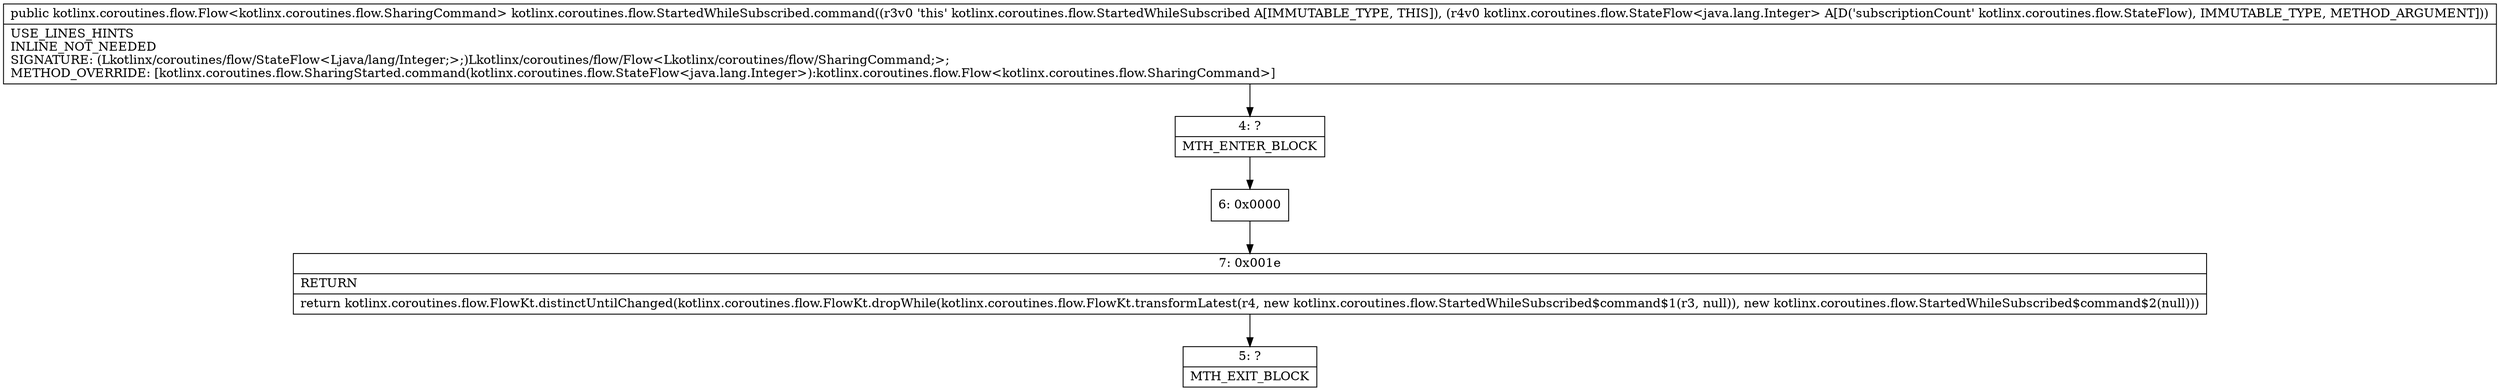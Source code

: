 digraph "CFG forkotlinx.coroutines.flow.StartedWhileSubscribed.command(Lkotlinx\/coroutines\/flow\/StateFlow;)Lkotlinx\/coroutines\/flow\/Flow;" {
Node_4 [shape=record,label="{4\:\ ?|MTH_ENTER_BLOCK\l}"];
Node_6 [shape=record,label="{6\:\ 0x0000}"];
Node_7 [shape=record,label="{7\:\ 0x001e|RETURN\l|return kotlinx.coroutines.flow.FlowKt.distinctUntilChanged(kotlinx.coroutines.flow.FlowKt.dropWhile(kotlinx.coroutines.flow.FlowKt.transformLatest(r4, new kotlinx.coroutines.flow.StartedWhileSubscribed$command$1(r3, null)), new kotlinx.coroutines.flow.StartedWhileSubscribed$command$2(null)))\l}"];
Node_5 [shape=record,label="{5\:\ ?|MTH_EXIT_BLOCK\l}"];
MethodNode[shape=record,label="{public kotlinx.coroutines.flow.Flow\<kotlinx.coroutines.flow.SharingCommand\> kotlinx.coroutines.flow.StartedWhileSubscribed.command((r3v0 'this' kotlinx.coroutines.flow.StartedWhileSubscribed A[IMMUTABLE_TYPE, THIS]), (r4v0 kotlinx.coroutines.flow.StateFlow\<java.lang.Integer\> A[D('subscriptionCount' kotlinx.coroutines.flow.StateFlow), IMMUTABLE_TYPE, METHOD_ARGUMENT]))  | USE_LINES_HINTS\lINLINE_NOT_NEEDED\lSIGNATURE: (Lkotlinx\/coroutines\/flow\/StateFlow\<Ljava\/lang\/Integer;\>;)Lkotlinx\/coroutines\/flow\/Flow\<Lkotlinx\/coroutines\/flow\/SharingCommand;\>;\lMETHOD_OVERRIDE: [kotlinx.coroutines.flow.SharingStarted.command(kotlinx.coroutines.flow.StateFlow\<java.lang.Integer\>):kotlinx.coroutines.flow.Flow\<kotlinx.coroutines.flow.SharingCommand\>]\l}"];
MethodNode -> Node_4;Node_4 -> Node_6;
Node_6 -> Node_7;
Node_7 -> Node_5;
}

